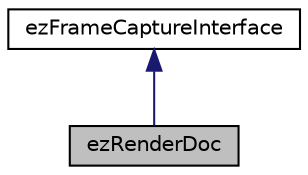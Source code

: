digraph "ezRenderDoc"
{
 // LATEX_PDF_SIZE
  edge [fontname="Helvetica",fontsize="10",labelfontname="Helvetica",labelfontsize="10"];
  node [fontname="Helvetica",fontsize="10",shape=record];
  Node1 [label="ezRenderDoc",height=0.2,width=0.4,color="black", fillcolor="grey75", style="filled", fontcolor="black",tooltip="RenderDoc implementation of the ezFrameCaptureInterface interface."];
  Node2 -> Node1 [dir="back",color="midnightblue",fontsize="10",style="solid",fontname="Helvetica"];
  Node2 [label="ezFrameCaptureInterface",height=0.2,width=0.4,color="black", fillcolor="white", style="filled",URL="$dc/daa/classez_frame_capture_interface.htm",tooltip=" "];
}
